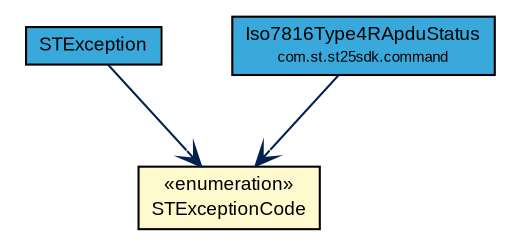 #!/usr/local/bin/dot
#
# Class diagram 
# Generated by UMLGraph version R5_7_2-3-gee82a7 (http://www.umlgraph.org/)
#

digraph G {
	edge [fontname="arial",fontsize=10,labelfontname="arial",labelfontsize=10];
	node [fontname="arial",fontsize=10,shape=plaintext];
	nodesep=0.25;
	ranksep=0.5;
	// com.st.st25sdk.STException
	c43043 [label=<<table title="com.st.st25sdk.STException" border="0" cellborder="1" cellspacing="0" cellpadding="2" port="p" bgcolor="#39a9dc" href="./STException.html">
		<tr><td><table border="0" cellspacing="0" cellpadding="1">
<tr><td align="center" balign="center"> STException </td></tr>
		</table></td></tr>
		</table>>, URL="./STException.html", fontname="arial", fontcolor="black", fontsize=9.0];
	// com.st.st25sdk.STException.STExceptionCode
	c43044 [label=<<table title="com.st.st25sdk.STException.STExceptionCode" border="0" cellborder="1" cellspacing="0" cellpadding="2" port="p" bgcolor="lemonChiffon" href="./STException.STExceptionCode.html">
		<tr><td><table border="0" cellspacing="0" cellpadding="1">
<tr><td align="center" balign="center"> &#171;enumeration&#187; </td></tr>
<tr><td align="center" balign="center"> STExceptionCode </td></tr>
		</table></td></tr>
		</table>>, URL="./STException.STExceptionCode.html", fontname="arial", fontcolor="black", fontsize=9.0];
	// com.st.st25sdk.command.Iso7816Type4RApduStatus
	c43094 [label=<<table title="com.st.st25sdk.command.Iso7816Type4RApduStatus" border="0" cellborder="1" cellspacing="0" cellpadding="2" port="p" bgcolor="#39a9dc" href="./command/Iso7816Type4RApduStatus.html">
		<tr><td><table border="0" cellspacing="0" cellpadding="1">
<tr><td align="center" balign="center"> Iso7816Type4RApduStatus </td></tr>
<tr><td align="center" balign="center"><font point-size="7.0"> com.st.st25sdk.command </font></td></tr>
		</table></td></tr>
		</table>>, URL="./command/Iso7816Type4RApduStatus.html", fontname="arial", fontcolor="black", fontsize=9.0];
	// com.st.st25sdk.STException NAVASSOC com.st.st25sdk.STException.STExceptionCode
	c43043:p -> c43044:p [taillabel="", label="", headlabel="", fontname="arial", fontcolor="#002052", fontsize=10.0, color="#002052", arrowhead=open];
	// com.st.st25sdk.command.Iso7816Type4RApduStatus NAVASSOC com.st.st25sdk.STException.STExceptionCode
	c43094:p -> c43044:p [taillabel="", label="", headlabel="", fontname="arial", fontcolor="#002052", fontsize=10.0, color="#002052", arrowhead=open];
}

